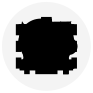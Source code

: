<?xml version="1.0"?>
<!DOCTYPE ipe SYSTEM "ipe.dtd">
<ipe version="70212" creator="Ipe 7.2.13">
<info created="D:20200331165146" modified="D:20200430011041"/>
<ipestyle name="bettinacolors">
<color name="Bettina blue" value="0 0.4 0.796"/>
<color name="Bettina green" value="0.282 0.557 0"/>
<color name="Bettina yellow" value="1 0.604 0"/>
<color name="Bettina red" value="0.836 0 0.289"/>
</ipestyle>
<ipestyle name="tuecolors">
<color name="TUe red" value="0.967 0.192 0.192"/>
<color name="TUe cyan" value="0 0.635 0.871"/>
<color name="TUe blue" value="0 0.4 0.8"/>
<color name="TUe green" value="0.518 0.824 0"/>
<color name="TUe orange" value="1 0.604 0"/>
<color name="TUe darkred" value="0.839 0 0.29"/>
<color name="TUe darkpink" value="0.839 0 0.482"/>
<color name="TUe purple" value="0.678 0.125 0.678"/>
<color name="TUe darkblue" value="0.063 0.063 0.451"/>
<color name="TUe yellow" value="1 0.867 0"/>
<color name="TUe lime" value="0.808 0.875 0"/>
<color name="TUe aqua" value="0 0.675 0.51"/>
<color name="TUe marine" value="0 0.573 0.71"/>
</ipestyle>
<ipestyle name="extendedcolors">
<color name="CB light blue" value="0.651 0.807 0.89"/>
<color name="CB dark blue" value="0.121 0.47 0.705"/>
<color name="CB light green" value="0.698 0.874 0.541"/>
<color name="CB dark green" value="0.2 0.627 0.172"/>
<color name="CB light red" value="0.984 0.603 0.6"/>
<color name="CB dark red" value="0.89 0.102 0.109"/>
<color name="CB light orange" value="0.992 0.749 0.435"/>
<color name="CB dark orange" value="1 0.498 0"/>
<color name="CB light purple" value="0.792 0.698 0.839"/>
<color name="CB dark purple" value="0.415 0.239 0.603"/>
<color name="CB yellow" value="1 1 0.6"/>
<color name="CB brown" value="0.694 0.349 0.157"/>
<color name="CART 1" value="0.145 0.737 0.612"/>
<color name="CART 2" value="0.533 0.78 0.396"/>
<color name="CART 3" value="0.561 0.737 0.757"/>
<color name="CART 4" value="0.604 0.839 0.741"/>
<color name="CART 5" value="0.706 0.592 0.506"/>
<color name="CART 6" value="0.733 0.718 0.349"/>
<color name="CART 7" value="0.831 0.878 0.353"/>
<color name="CART 8" value="0.835 0.725 0.541"/>
<color name="CART 9" value="0.867 0.529 0.475"/>
<color name="CART 10" value="0.996 0.965 0.608"/>
<color name="CART 11" value="0.996 0.859 0.706"/>
<color name="CART 12" value="0.98 0.714 0.58"/>
<color name="CART 13" value="1 0.8 0.302"/>
<color name="Gray 0.0" value="0"/>
<color name="Gray 0.1" value="0.1"/>
<color name="Gray 0.2" value="0.2"/>
<color name="Gray 0.3" value="0.3"/>
<color name="Gray 0.4" value="0.4"/>
<color name="Gray 0.5" value="0.5"/>
<color name="Gray 0.6" value="0.6"/>
<color name="Gray 0.7" value="0.7"/>
<color name="Gray 0.8" value="0.8"/>
<color name="Gray 0.9" value="0.9"/>
<color name="Gray 1.0" value="1"/>
<dashstyle name="W dashed normal" value="[1 1.7] 0"/>
<dashstyle name="W dashed heavier" value="[2 3] 0"/>
<dashstyle name="W dashed fat" value="[3 5.1] 0"/>
<dashstyle name="W dashed ultrafat" value="[5 8.5] 0"/>
<dashstyle name="W dot normal" value="[0.01 0.8] 0"/>
<dashstyle name="W dot heavier" value="[0.01 1.6] 0"/>
<dashstyle name="W dot fat" value="[0.01 2.4] 0"/>
<dashstyle name="W dot ultrafat" value="[0.01 4] 0"/>
</ipestyle>
<ipestyle name="pptcolors">
<color name="PPT blue" value="0 0.459 0.965"/>
<color name="PPT green" value="0 0.69 0.314"/>
<color name="PPT gray" value="0.647"/>
<color name="PPT red" value="0.753 0 0"/>
<color name="PPT purple" value="0.439 0.188 0.627"/>
<color name="PPT yellow" value="1 0.753 0"/>
</ipestyle>
<ipestyle name="arrows">
<symbol name="arrow/circle(spx)" transformations="translations">
<path stroke="sym-stroke" pen="sym-pen">
0.5 0 0 0.5 0 0 e
</path>
</symbol>
<symbol name="arrow/disk(spx)" transformations="translations">
<group>
<path fill="sym-stroke">
0.5 0 0 0.5 0 0 e
</path>
<path stroke="sym-stroke" pen="sym-pen">
0.5 0 0 0.5 0 0 e
</path>
</group>
</symbol>
<symbol name="arrow/fdisk(spx)" transformations="translations">
<group>
<path fill="white">
0.5 0 0 0.5 0 0 e
</path>
<path stroke="sym-stroke" pen="sym-pen">
0.5 0 0 0.5 0 0 e
</path>
</group>
</symbol>
<symbol name="arrow/box(spx)" transformations="translations">
<path stroke="sym-stroke" pen="sym-pen">
-0.5 -0.5 m
0.5 -0.5 l
0.5 0.5 l
-0.5 0.5 l
h
</path>
</symbol>
<symbol name="arrow/square(spx)" transformations="translations">
<path fill="sym-stroke">
-0.5 -0.5 m
0.5 -0.5 l
0.5 0.5 l
-0.5 0.5 l
h
</path>
</symbol>
<symbol name="arrow/fsquare(spx)" transformations="translations">
<group>
<path fill="white">
-0.5 -0.5 m
0.5 -0.5 l
0.5 0.5 l
-0.5 0.5 l
h
</path>
<path stroke="sym-stroke" pen="sym-pen">
-0.5 -0.5 m
0.5 -0.5 l
0.5 0.5 l
-0.5 0.5 l
h
</path>
</group>
</symbol>
<symbol name="arrow/cross(spx)" transformations="translations">
<group>
<path stroke="sym-stroke" pen="sym-pen">
-0.5 -0.5 m
0.5 0.5 l
h
</path>
<path stroke="sym-stroke" pen="sym-pen">
-0.5 0.5 m
0.5 -0.5 l
h
</path>
</group>
</symbol>
<symbol name="arrow/whiskers(spx)" transformations="translations">
<path stroke="sym-stroke" pen="sym-pen">
0 -0.5 m
0 0.5 l
h
</path>
</symbol>
</ipestyle>
<ipestyle name="grids">
<gridsize name="1 pt" value="1"/>
<gridsize name="2 pts" value="2"/>
<gridsize name="4 pts" value="4"/>
<gridsize name="8 pts (~3 mm)" value="8"/>
<gridsize name="16 pts (~6 mm)" value="16"/>
<gridsize name="32 pts (~12 mm)" value="32"/>
<gridsize name="10 pts (~3.5 mm)" value="10"/>
<gridsize name="20 pts (~7 mm)" value="20"/>
<gridsize name="14 pts (~5 mm)" value="14"/>
<gridsize name="28 pts (~10 mm)" value="28"/>
<gridsize name="56 pts (~20 mm)" value="56"/>
<anglesize name="90 deg" value="90"/>
<anglesize name="60 deg" value="60"/>
<anglesize name="45 deg" value="45"/>
<anglesize name="30 deg" value="30"/>
<anglesize name="22.5 deg" value="22.5"/>
<anglesize name="10 deg" value="10"/>
<anglesize name="5 deg" value="5"/>
</ipestyle>
<ipestyle name="sizes">
<pen name="heavier" value="0.8"/>
<pen name="fat" value="1.2"/>
<pen name="ultrafat" value="2"/>
<pen name="1" value="1"/>
<pen name="2" value="2"/>
<pen name="3" value="3"/>
<pen name="4" value="4"/>
<pen name="5" value="5"/>
<pen name="6" value="6"/>
<pen name="7" value="7"/>
<pen name="8" value="8"/>
<pen name="9" value="9"/>
<pen name="10" value="10"/>
<symbolsize name="large" value="5"/>
<symbolsize name="1" value="1"/>
<symbolsize name="2" value="2"/>
<symbolsize name="3" value="3"/>
<symbolsize name="4" value="4"/>
<symbolsize name="5" value="5"/>
<symbolsize name="6" value="6"/>
<symbolsize name="7" value="7"/>
<symbolsize name="8" value="8"/>
<symbolsize name="9" value="9"/>
<symbolsize name="10" value="10"/>
<symbolsize name="small" value="2"/>
<symbolsize name="tiny" value="1.1"/>
<arrowsize name="large" value="10"/>
<arrowsize name="small" value="5"/>
<arrowsize name="tiny" value="3"/>
</ipestyle>
<ipestyle name="text">
<textsize name="large" value="\large"/>
<textsize name="small" value="\small"/>
<textsize name="tiny" value="\tiny"/>
<textsize name="Large" value="\Large"/>
<textsize name="LARGE" value="\LARGE"/>
<textsize name="huge" value="\huge"/>
<textsize name="Huge" value="\Huge"/>
<textsize name="footnote" value="\footnotesize"/>
<textstyle name="center" begin="\begin{center}" end="\end{center}"/>
<textstyle name="itemize" begin="\begin{itemize}" end="\end{itemize}"/>
<textstyle name="item" begin="\begin{itemize}\item{}" end="\end{itemize}"/>
</ipestyle>
<ipestyle name="transparency">
<opacity name="10%" value="0.1"/>
<opacity name="20%" value="0.2"/>
<opacity name="30%" value="0.3"/>
<opacity name="40%" value="0.4"/>
<opacity name="50%" value="0.5"/>
<opacity name="60%" value="0.6"/>
<opacity name="70%" value="0.7"/>
<opacity name="80%" value="0.8"/>
<opacity name="90%" value="0.9"/>
</ipestyle>
<ipestyle name="trimmed">
<symbol name="arrow/arc(spx)">
<path stroke="sym-stroke" fill="sym-stroke" pen="sym-pen">
0 0 m
-1 0.333 l
-1 -0.333 l
h
</path>
</symbol>
<symbol name="arrow/farc(spx)">
<path stroke="sym-stroke" fill="white" pen="sym-pen">
0 0 m
-1 0.333 l
-1 -0.333 l
h
</path>
</symbol>
<symbol name="arrow/ptarc(spx)">
<path stroke="sym-stroke" fill="sym-stroke" pen="sym-pen">
0 0 m
-1 0.333 l
-0.8 0 l
-1 -0.333 l
h
</path>
</symbol>
<symbol name="arrow/fptarc(spx)">
<path stroke="sym-stroke" fill="white" pen="sym-pen">
0 0 m
-1 0.333 l
-0.8 0 l
-1 -0.333 l
h
</path>
</symbol>
<symbol name="mark/circle(sx)" transformations="translations">
<path fill="sym-stroke">
0.6 0 0 0.6 0 0 e
0.4 0 0 0.4 0 0 e
</path>
</symbol>
<symbol name="mark/disk(sx)" transformations="translations">
<path fill="sym-stroke">
0.6 0 0 0.6 0 0 e
</path>
</symbol>
<symbol name="mark/fdisk(sfx)" transformations="translations">
<group>
<path fill="sym-fill">
0.5 0 0 0.5 0 0 e
</path>
<path fill="sym-stroke" fillrule="eofill">
0.6 0 0 0.6 0 0 e
0.4 0 0 0.4 0 0 e
</path>
</group>
</symbol>
<symbol name="mark/box(sx)" transformations="translations">
<path fill="sym-stroke" fillrule="eofill">
-0.6 -0.6 m
0.6 -0.6 l
0.6 0.6 l
-0.6 0.6 l
h
-0.4 -0.4 m
0.4 -0.4 l
0.4 0.4 l
-0.4 0.4 l
h
</path>
</symbol>
<symbol name="mark/square(sx)" transformations="translations">
<path fill="sym-stroke">
-0.6 -0.6 m
0.6 -0.6 l
0.6 0.6 l
-0.6 0.6 l
h
</path>
</symbol>
<symbol name="mark/fsquare(sfx)" transformations="translations">
<group>
<path fill="sym-fill">
-0.5 -0.5 m
0.5 -0.5 l
0.5 0.5 l
-0.5 0.5 l
h
</path>
<path fill="sym-stroke" fillrule="eofill">
-0.6 -0.6 m
0.6 -0.6 l
0.6 0.6 l
-0.6 0.6 l
h
-0.4 -0.4 m
0.4 -0.4 l
0.4 0.4 l
-0.4 0.4 l
h
</path>
</group>
</symbol>
<symbol name="mark/cross(sx)" transformations="translations">
<group>
<path fill="sym-stroke">
-0.43 -0.57 m
0.57 0.43 l
0.43 0.57 l
-0.57 -0.43 l
h
</path>
<path fill="sym-stroke">
-0.43 0.57 m
0.57 -0.43 l
0.43 -0.57 l
-0.57 0.43 l
h
</path>
</group>
</symbol>
<symbol name="arrow/fnormal(spx)">
<path stroke="sym-stroke" fill="white" pen="sym-pen">
0 0 m
-1 0.333 l
-1 -0.333 l
h
</path>
</symbol>
<symbol name="arrow/pointed(spx)">
<path stroke="sym-stroke" fill="sym-stroke" pen="sym-pen">
0 0 m
-1 0.333 l
-0.8 0 l
-1 -0.333 l
h
</path>
</symbol>
<symbol name="arrow/fpointed(spx)">
<path stroke="sym-stroke" fill="white" pen="sym-pen">
0 0 m
-1 0.333 l
-0.8 0 l
-1 -0.333 l
h
</path>
</symbol>
<symbol name="arrow/linear(spx)">
<path stroke="sym-stroke" pen="sym-pen">
-1 0.333 m
0 0 l
-1 -0.333 l
</path>
</symbol>
<symbol name="arrow/fdouble(spx)">
<path stroke="sym-stroke" fill="white" pen="sym-pen">
0 0 m
-1 0.333 l
-1 -0.333 l
h
-1 0 m
-2 0.333 l
-2 -0.333 l
h
</path>
</symbol>
<symbol name="arrow/double(spx)">
<path stroke="sym-stroke" fill="sym-stroke" pen="sym-pen">
0 0 m
-1 0.333 l
-1 -0.333 l
h
-1 0 m
-2 0.333 l
-2 -0.333 l
h
</path>
</symbol>
<tiling name="falling" angle="-60" step="4" width="1"/>
<tiling name="rising" angle="30" step="4" width="1"/>
</ipestyle>
<page>
<layer name="alpha"/>
<view layers="alpha" active="alpha"/>
<path layer="alpha" matrix="1 0 0 1 -96 -768" fill="0.957">
16 0 0 16 112 784 e
</path>
<path matrix="0.8 0 0 0.8 -73 -611.2" fill="black">
124 784 m
106 794.392 l
106 773.608 l
h
</path>
<path matrix="1 0 0 1 -142 -768" fill="black">
152 792 m
152 776 l
156 776 l
156 792 l
h
160 792 m
160 776 l
164 776 l
164 792 l
h
</path>
<path matrix="1 0 0 1 -43 -736" fill="black">
48 756 m
48 760 l
52 760 l
52 758 l
50 758 l
50 756 l
h
48 750 m
48 754 l
50 754 l
50 750 l
h
48 748 m
50 748 l
50 746 l
52 746 l
52 744 l
48 744 l
h
54 758 m
54 760 l
58 760 l
58 758 l
h
54 744 m
54 746 l
58 746 l
58 744 l
h
60 758 m
60 760 l
64 760 l
64 758 l
h
60 744 m
60 746 l
64 746 l
64 744 l
h
66 744 m
66 746 l
68 746 l
68 748 l
70 748 l
70 744 l
h
68 750 m
68 754 l
70 754 l
70 750 l
h
68 756 m
68 758 l
66 758 l
66 760 l
70 760 l
70 756 l
h
</path>
<path matrix="1 0 0 1 -110 -728" fill="black">
8 0 0 8 124 746 e
6 0 0 6 124 746 e
130 736 m
130 738 l
132 738 l
132 740 l
134 740 l
134 738 l
136 738 l
136 736 l
134 736 l
134 734 l
132 734 l
132 736 l
h
</path>
<path matrix="0.707107 0.707107 -0.707107 0.707107 424.193 -618.467" fill="black">
157.172 728.787 m
158.586 730.201 l
160 728.787 l
161.414 730.201 l
162.828 728.787 l
161.414 727.373 l
162.828 725.958 l
161.414 724.544 l
160 725.958 l
158.586 724.544 l
157.172 725.958 l
158.586 727.373 l
h
150 740 m
150 738 l
170 738 l
170 740 l
h
</path>
<path matrix="1 0 0 1 -192 -720" fill="black">
202.06 728.363 m
200.363 730.06 l
206.303 736 l
200.363 741.94 l
202.06 743.637 l
208 737.697 l
213.94 743.637 l
215.637 741.94 l
209.697 736 l
215.637 730.06 l
213.94 728.363 l
208 734.303 l
h
</path>
<path matrix="1 0 0 1 0 -32" fill="black">
11.9525 50.9357 m
3.42391 3.64374 -3.64374 3.42391 16 48 19.7711 51.2831 a
17.2135 48.5613 l
16.7854 56.8675 l
25.1022 56.9564 l
22.5179 54.2062 l
6.16303 6.55873 6.55873 -6.16303 16 48 8.71458 53.2842 a
h
</path>
<group matrix="1 0 0 1 0 -32">
<path matrix="1 0 0 1 0 -4" fill="black">
4 0 0 4 16 48 e
</path>
<path matrix="0.707138 0.485162 -0.485162 0.707138 23.8599 -12.6436" fill="black">
24 72 m
30 78 l
30 66 l
h
</path>
<path matrix="0.989991 -0.141132 0.141132 0.989991 -6.33192 0.718534" fill="black">
22.4222 52.4222 m
9.08242 0 0 9.08242 16 46 9.57776 52.4222 a
7.51472 54.4853 l
12 0 0 -12 16 46 24.4853 54.4853 a
h
</path>
</group>
<group matrix="-1 0 0 1 32 -32">
<path matrix="1 0 0 1 0 -4" fill="black">
4 0 0 4 16 48 e
</path>
<path matrix="0.707138 0.485162 -0.485162 0.707138 23.8599 -12.6436" fill="black">
24 72 m
30 78 l
30 66 l
h
</path>
<path matrix="0.989991 -0.141132 0.141132 0.989991 -6.33192 0.718534" fill="black">
22.4222 52.4222 m
9.08242 0 0 9.08242 16 46 9.57776 52.4222 a
7.51472 54.4853 l
12 0 0 -12 16 46 24.4853 54.4853 a
h
</path>
</group>
<group matrix="1 0 0 1 0 -32">
<path matrix="1 0 0 1.4 0 -15.2" fill="black">
12 48 m
12 38 l
20 38 l
20 48 l
h
</path>
<path matrix="1 0 0 1.4 0 -15.2" fill="black">
22 48 m
22 38 l
24 38 l
24 48 l
h
</path>
<path matrix="1 0 0 1.4 0 -15.2" fill="black">
8 48 m
8 38 l
10 38 l
10 48 l
h
</path>
<path matrix="1 0 0 1 0 4" fill="black">
26 50 m
6 50 l
6 52 l
14 52 l
14 54 l
18 54 l
18 52 l
26 52 l
h
</path>
</group>
<path matrix="0.616 0 0 0.616 -57.5963 -466.944" fill="black">
124 784 m
106 794.392 l
106 773.608 l
h
5 0 0 5 132.679 784 e
</path>
<path matrix="0.96 0 0 0.96 0.64 -31" fill="black">
6 44 m
6 40 l
26 40 l
26 44 l
h
14 52 m
14 60 l
18 60 l
18 52 l
22 52 l
16 46 l
10 52 l
h
</path>
<path matrix="1 0 0 1 0 -40" fill="black">
6.4 51.24 m
6.4 47.4 l
25.6 47.4 l
25.6 51.24 l
h
17.92 60.84 m
17.92 53.16 l
14.08 53.16 l
14.08 60.84 l
10.24 60.84 l
16 66.6 l
21.76 60.84 l
h
</path>
</page>
</ipe>
